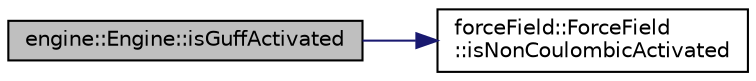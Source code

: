 digraph "engine::Engine::isGuffActivated"
{
 // LATEX_PDF_SIZE
  edge [fontname="Helvetica",fontsize="10",labelfontname="Helvetica",labelfontsize="10"];
  node [fontname="Helvetica",fontsize="10",shape=record];
  rankdir="LR";
  Node1 [label="engine::Engine::isGuffActivated",height=0.2,width=0.4,color="black", fillcolor="grey75", style="filled", fontcolor="black",tooltip=" "];
  Node1 -> Node2 [color="midnightblue",fontsize="10",style="solid",fontname="Helvetica"];
  Node2 [label="forceField::ForceField\l::isNonCoulombicActivated",height=0.2,width=0.4,color="black", fillcolor="white", style="filled",URL="$classforceField_1_1ForceField.html#aa7d8b1ef0d539691a49e75794ea32750",tooltip=" "];
}
